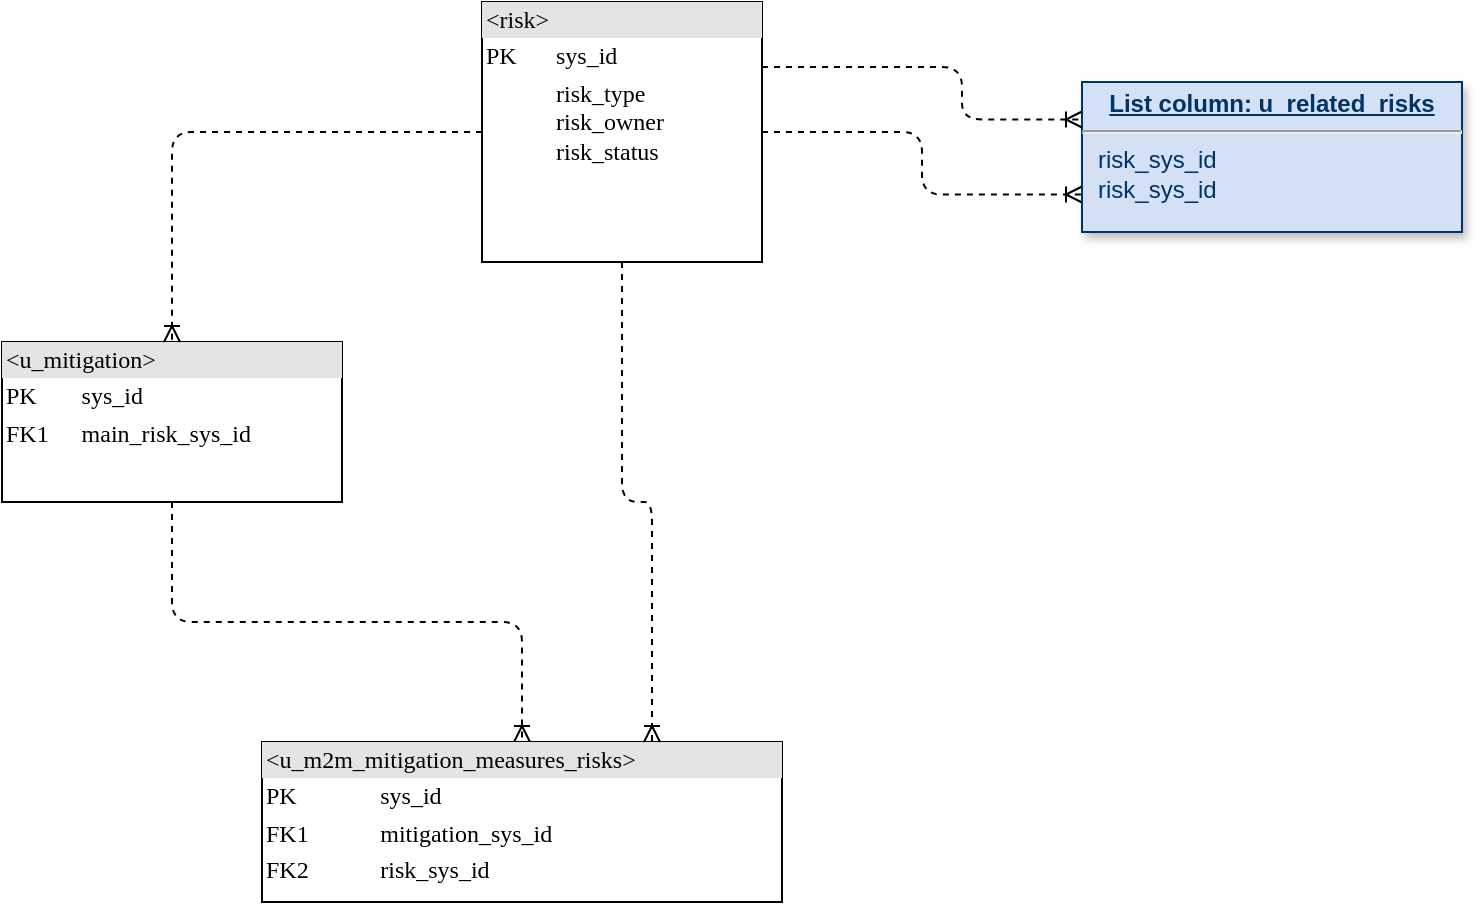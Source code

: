 <mxfile version="20.5.1" type="github" pages="3">
  <diagram name="SNow" id="efa7a0a1-bf9b-a30e-e6df-94a7791c09e9">
    <mxGraphModel dx="1173" dy="776" grid="1" gridSize="10" guides="1" tooltips="1" connect="1" arrows="1" fold="1" page="1" pageScale="1" pageWidth="826" pageHeight="1169" background="none" math="0" shadow="0">
      <root>
        <mxCell id="0" />
        <mxCell id="1" parent="0" />
        <mxCell id="3Yb2Iv3PGfbpeWoyt5KL-117" style="edgeStyle=orthogonalEdgeStyle;html=1;dashed=1;labelBackgroundColor=none;startArrow=none;endArrow=ERoneToMany;fontFamily=Verdana;fontSize=12;align=left;startFill=0;" edge="1" parent="1" source="3Yb2Iv3PGfbpeWoyt5KL-136" target="3Yb2Iv3PGfbpeWoyt5KL-137">
          <mxGeometry relative="1" as="geometry" />
        </mxCell>
        <mxCell id="3Yb2Iv3PGfbpeWoyt5KL-135" value="&lt;div style=&quot;box-sizing: border-box ; width: 100% ; background: #e4e4e4 ; padding: 2px&quot;&gt;&amp;lt;risk&amp;gt;&lt;/div&gt;&lt;table style=&quot;width: 100% ; font-size: 1em&quot; cellpadding=&quot;2&quot; cellspacing=&quot;0&quot;&gt;&lt;tbody&gt;&lt;tr&gt;&lt;td&gt;PK&lt;/td&gt;&lt;td&gt;sys_id&lt;/td&gt;&lt;/tr&gt;&lt;tr&gt;&lt;td&gt;&lt;br&gt;&lt;/td&gt;&lt;td&gt;risk_type&lt;br&gt;risk_owner&lt;br&gt;risk_status&lt;/td&gt;&lt;/tr&gt;&lt;tr&gt;&lt;td&gt;&lt;/td&gt;&lt;td&gt;&lt;br&gt;&lt;/td&gt;&lt;/tr&gt;&lt;tr&gt;&lt;td&gt;&lt;br&gt;&lt;/td&gt;&lt;td&gt;&lt;/td&gt;&lt;/tr&gt;&lt;/tbody&gt;&lt;/table&gt;" style="verticalAlign=top;align=left;overflow=fill;html=1;rounded=0;shadow=0;comic=0;labelBackgroundColor=none;strokeWidth=1;fontFamily=Verdana;fontSize=12" vertex="1" parent="1">
          <mxGeometry x="260" y="100" width="140" height="130" as="geometry" />
        </mxCell>
        <mxCell id="3Yb2Iv3PGfbpeWoyt5KL-136" value="&lt;div style=&quot;box-sizing: border-box ; width: 100% ; background: #e4e4e4 ; padding: 2px&quot;&gt;&amp;lt;u_mitigation&amp;gt;&lt;/div&gt;&lt;table style=&quot;width: 100% ; font-size: 1em&quot; cellpadding=&quot;2&quot; cellspacing=&quot;0&quot;&gt;&lt;tbody&gt;&lt;tr&gt;&lt;td&gt;PK&lt;/td&gt;&lt;td&gt;sys_id&lt;/td&gt;&lt;/tr&gt;&lt;tr&gt;&lt;td&gt;FK1&lt;/td&gt;&lt;td&gt;main_risk_sys_id&lt;br&gt;&lt;/td&gt;&lt;/tr&gt;&lt;tr&gt;&lt;td&gt;&lt;br&gt;&lt;/td&gt;&lt;td&gt;&lt;br&gt;&lt;/td&gt;&lt;/tr&gt;&lt;/tbody&gt;&lt;/table&gt;" style="verticalAlign=top;align=left;overflow=fill;html=1;rounded=0;shadow=0;comic=0;labelBackgroundColor=none;strokeWidth=1;fontFamily=Verdana;fontSize=12" vertex="1" parent="1">
          <mxGeometry x="20" y="270" width="170" height="80" as="geometry" />
        </mxCell>
        <mxCell id="3Yb2Iv3PGfbpeWoyt5KL-137" value="&lt;div style=&quot;box-sizing: border-box ; width: 100% ; background: #e4e4e4 ; padding: 2px&quot;&gt;&amp;lt;u_m2m_mitigation_measures_risks&amp;gt;&lt;/div&gt;&lt;table style=&quot;width: 100% ; font-size: 1em&quot; cellpadding=&quot;2&quot; cellspacing=&quot;0&quot;&gt;&lt;tbody&gt;&lt;tr&gt;&lt;td&gt;PK&lt;/td&gt;&lt;td&gt;sys_id&lt;/td&gt;&lt;/tr&gt;&lt;tr&gt;&lt;td&gt;FK1&lt;/td&gt;&lt;td&gt;mitigation_sys_id&lt;/td&gt;&lt;/tr&gt;&lt;tr&gt;&lt;td&gt;FK2&lt;/td&gt;&lt;td&gt;risk_sys_id&lt;br&gt;&lt;/td&gt;&lt;/tr&gt;&lt;/tbody&gt;&lt;/table&gt;" style="verticalAlign=top;align=left;overflow=fill;html=1;rounded=0;shadow=0;comic=0;labelBackgroundColor=none;strokeWidth=1;fontFamily=Verdana;fontSize=12" vertex="1" parent="1">
          <mxGeometry x="150" y="470" width="260" height="80" as="geometry" />
        </mxCell>
        <mxCell id="3Yb2Iv3PGfbpeWoyt5KL-139" style="edgeStyle=orthogonalEdgeStyle;html=1;dashed=1;labelBackgroundColor=none;startArrow=none;endArrow=ERoneToMany;fontFamily=Verdana;fontSize=12;align=left;startFill=0;entryX=0.75;entryY=0;entryDx=0;entryDy=0;" edge="1" parent="1" source="3Yb2Iv3PGfbpeWoyt5KL-135" target="3Yb2Iv3PGfbpeWoyt5KL-137">
          <mxGeometry relative="1" as="geometry">
            <mxPoint x="250" y="425" as="sourcePoint" />
            <mxPoint x="190" y="510" as="targetPoint" />
          </mxGeometry>
        </mxCell>
        <mxCell id="3Yb2Iv3PGfbpeWoyt5KL-141" style="edgeStyle=orthogonalEdgeStyle;html=1;dashed=1;labelBackgroundColor=none;startArrow=none;endArrow=ERoneToMany;fontFamily=Verdana;fontSize=12;align=left;startFill=0;exitX=0;exitY=0.5;exitDx=0;exitDy=0;" edge="1" parent="1" source="3Yb2Iv3PGfbpeWoyt5KL-135" target="3Yb2Iv3PGfbpeWoyt5KL-136">
          <mxGeometry relative="1" as="geometry">
            <mxPoint x="410" y="240" as="sourcePoint" />
            <mxPoint x="320" y="550" as="targetPoint" />
          </mxGeometry>
        </mxCell>
        <mxCell id="3Yb2Iv3PGfbpeWoyt5KL-142" value="&lt;p style=&quot;margin: 0px; margin-top: 4px; text-align: center; text-decoration: underline;&quot;&gt;&lt;b&gt;List column: u_related_risks&lt;/b&gt;&lt;/p&gt;&lt;hr&gt;&lt;p style=&quot;margin: 0px; margin-left: 8px;&quot;&gt;risk_sys_id&lt;/p&gt;&lt;p style=&quot;margin: 0px; margin-left: 8px;&quot;&gt;risk_sys_id&lt;br&gt;&lt;/p&gt;" style="verticalAlign=top;align=left;overflow=fill;fontSize=12;fontFamily=Helvetica;html=1;strokeColor=#003366;shadow=1;fillColor=#D4E1F5;fontColor=#003366" vertex="1" parent="1">
          <mxGeometry x="560" y="140" width="190" height="75" as="geometry" />
        </mxCell>
        <mxCell id="3Yb2Iv3PGfbpeWoyt5KL-143" style="edgeStyle=orthogonalEdgeStyle;html=1;dashed=1;labelBackgroundColor=none;startArrow=none;endArrow=ERoneToMany;fontFamily=Verdana;fontSize=12;align=left;startFill=0;exitX=1;exitY=0.25;exitDx=0;exitDy=0;entryX=0;entryY=0.25;entryDx=0;entryDy=0;" edge="1" parent="1" source="3Yb2Iv3PGfbpeWoyt5KL-135" target="3Yb2Iv3PGfbpeWoyt5KL-142">
          <mxGeometry relative="1" as="geometry">
            <mxPoint x="320" y="175" as="sourcePoint" />
            <mxPoint x="622.5" y="290" as="targetPoint" />
            <Array as="points">
              <mxPoint x="500" y="133" />
              <mxPoint x="500" y="159" />
            </Array>
          </mxGeometry>
        </mxCell>
        <mxCell id="3Yb2Iv3PGfbpeWoyt5KL-144" style="edgeStyle=orthogonalEdgeStyle;html=1;dashed=1;labelBackgroundColor=none;startArrow=none;endArrow=ERoneToMany;fontFamily=Verdana;fontSize=12;align=left;startFill=0;exitX=1;exitY=0.5;exitDx=0;exitDy=0;entryX=0;entryY=0.75;entryDx=0;entryDy=0;" edge="1" parent="1" source="3Yb2Iv3PGfbpeWoyt5KL-135" target="3Yb2Iv3PGfbpeWoyt5KL-142">
          <mxGeometry relative="1" as="geometry">
            <mxPoint x="330" y="185" as="sourcePoint" />
            <mxPoint x="575" y="290" as="targetPoint" />
          </mxGeometry>
        </mxCell>
      </root>
    </mxGraphModel>
  </diagram>
  <diagram id="KavlXi4ZSvnT3J616Ega" name="Concept">
    <mxGraphModel dx="2285" dy="1164" grid="1" gridSize="10" guides="1" tooltips="1" connect="1" arrows="1" fold="1" page="1" pageScale="1" pageWidth="827" pageHeight="1169" math="0" shadow="0">
      <root>
        <mxCell id="0" />
        <mxCell id="1" parent="0" />
        <mxCell id="n6D70zbPtyzn7RD1LJbC-1" value="CRISAM" style="swimlane;" vertex="1" parent="1">
          <mxGeometry x="797" y="70" width="328" height="361" as="geometry" />
        </mxCell>
        <mxCell id="n6D70zbPtyzn7RD1LJbC-2" value="DB: Issue" style="html=1;outlineConnect=0;whiteSpace=wrap;fillColor=#dae8fc;shape=mxgraph.archimate3.businessObject;overflow=fill;strokeColor=#6c8ebf;" vertex="1" parent="n6D70zbPtyzn7RD1LJbC-1">
          <mxGeometry x="147" y="175" width="130" height="61" as="geometry" />
        </mxCell>
        <mxCell id="n6D70zbPtyzn7RD1LJbC-3" value="&lt;div&gt;Data &lt;br&gt;&lt;/div&gt;&lt;div&gt;Changes&lt;/div&gt;" style="html=1;outlineConnect=0;whiteSpace=wrap;fillColor=#dae8fc;shape=mxgraph.archimate3.event;direction=west;strokeColor=#6c8ebf;" vertex="1" parent="n6D70zbPtyzn7RD1LJbC-1">
          <mxGeometry x="213" y="64" width="98" height="45" as="geometry" />
        </mxCell>
        <mxCell id="n6D70zbPtyzn7RD1LJbC-4" value="ServiceNow" style="swimlane;" vertex="1" parent="1">
          <mxGeometry x="55" y="70" width="552" height="365" as="geometry" />
        </mxCell>
        <mxCell id="n6D70zbPtyzn7RD1LJbC-5" value="&lt;div&gt;DevOps Module API&lt;/div&gt;" style="html=1;outlineConnect=0;whiteSpace=wrap;fillColor=#d5e8d4;shape=mxgraph.archimate3.application;appType=interface;archiType=square;strokeColor=#82b366;verticalAlign=top;" vertex="1" parent="n6D70zbPtyzn7RD1LJbC-4">
          <mxGeometry x="26" y="56" width="413" height="96" as="geometry" />
        </mxCell>
        <mxCell id="n6D70zbPtyzn7RD1LJbC-6" value="&lt;div&gt;Data &lt;br&gt;&lt;/div&gt;&lt;div&gt;transformation&lt;/div&gt;" style="html=1;outlineConnect=0;whiteSpace=wrap;fillColor=#d5e8d4;shape=mxgraph.archimate3.application;appType=func;archiType=rounded;strokeColor=#82b366;verticalAlign=middle;align=center;" vertex="1" parent="n6D70zbPtyzn7RD1LJbC-4">
          <mxGeometry x="172" y="86" width="125" height="53" as="geometry" />
        </mxCell>
        <mxCell id="n6D70zbPtyzn7RD1LJbC-7" value="&lt;div&gt;Asyn Flow&lt;/div&gt;&lt;div&gt;registration&lt;br&gt;&lt;/div&gt;" style="html=1;outlineConnect=0;whiteSpace=wrap;fillColor=#d5e8d4;shape=mxgraph.archimate3.application;appType=func;archiType=rounded;strokeColor=#82b366;verticalAlign=middle;align=center;" vertex="1" parent="n6D70zbPtyzn7RD1LJbC-4">
          <mxGeometry x="38" y="86" width="125" height="53" as="geometry" />
        </mxCell>
        <mxCell id="n6D70zbPtyzn7RD1LJbC-8" value="Pre-Validation" style="html=1;outlineConnect=0;whiteSpace=wrap;fillColor=#d5e8d4;shape=mxgraph.archimate3.application;appType=func;archiType=rounded;strokeColor=#82b366;verticalAlign=middle;align=center;" vertex="1" parent="n6D70zbPtyzn7RD1LJbC-4">
          <mxGeometry x="306" y="86" width="125" height="53" as="geometry" />
        </mxCell>
        <mxCell id="n6D70zbPtyzn7RD1LJbC-9" value="&lt;span id=&quot;hs_cos_wrapper_post_body&quot; class=&quot;hs_cos_wrapper hs_cos_wrapper_meta_field hs_cos_wrapper_type_rich_text&quot;&gt;Process Automation&lt;/span&gt;" style="html=1;outlineConnect=0;whiteSpace=wrap;fillColor=#d5e8d4;shape=mxgraph.archimate3.application;appType=func;archiType=rounded;verticalAlign=top;strokeColor=#82b366;" vertex="1" parent="n6D70zbPtyzn7RD1LJbC-4">
          <mxGeometry x="94" y="191" width="186" height="123" as="geometry" />
        </mxCell>
        <mxCell id="n6D70zbPtyzn7RD1LJbC-10" value="DB: dmn_demand" style="html=1;outlineConnect=0;whiteSpace=wrap;fillColor=#d5e8d4;shape=mxgraph.archimate3.businessObject;overflow=fill;strokeColor=#82b366;" vertex="1" parent="n6D70zbPtyzn7RD1LJbC-4">
          <mxGeometry x="320" y="247.5" width="130" height="58" as="geometry" />
        </mxCell>
        <mxCell id="n6D70zbPtyzn7RD1LJbC-11" value="Jira" style="html=1;outlineConnect=0;whiteSpace=wrap;fillColor=#dae8fc;shape=mxgraph.archimate3.application;appType=comp;archiType=square;strokeColor=#6c8ebf;verticalAlign=top;" vertex="1" parent="1">
          <mxGeometry x="810" y="119" width="163" height="75" as="geometry" />
        </mxCell>
        <mxCell id="n6D70zbPtyzn7RD1LJbC-12" value="" style="edgeStyle=orthogonalEdgeStyle;html=1;endArrow=open;elbow=vertical;endFill=0;dashed=1;dashPattern=1 4;rounded=0;exitX=0.75;exitY=1;exitDx=0;exitDy=0;exitPerimeter=0;fillColor=#00b9f2;" edge="1" parent="1" source="n6D70zbPtyzn7RD1LJbC-11" target="n6D70zbPtyzn7RD1LJbC-2">
          <mxGeometry width="160" relative="1" as="geometry">
            <mxPoint x="727" y="234" as="sourcePoint" />
            <mxPoint x="772" y="291.5" as="targetPoint" />
          </mxGeometry>
        </mxCell>
        <mxCell id="n6D70zbPtyzn7RD1LJbC-13" value="" style="edgeStyle=none;rounded=0;orthogonalLoop=1;jettySize=auto;html=1;fillColor=#80b6a1;exitX=1;exitY=0.5;exitDx=0;exitDy=0;exitPerimeter=0;entryX=1;entryY=0.5;entryDx=0;entryDy=0;entryPerimeter=0;" edge="1" parent="1" source="n6D70zbPtyzn7RD1LJbC-3" target="n6D70zbPtyzn7RD1LJbC-11">
          <mxGeometry relative="1" as="geometry">
            <mxPoint x="857" y="7" as="sourcePoint" />
            <mxPoint x="707" y="7" as="targetPoint" />
          </mxGeometry>
        </mxCell>
        <mxCell id="n6D70zbPtyzn7RD1LJbC-14" value="&lt;font style=&quot;font-size: 14px&quot;&gt;&lt;b&gt;A&lt;/b&gt;&lt;/font&gt;" style="edgeLabel;html=1;align=center;verticalAlign=middle;resizable=0;points=[];fillColor=#80b6a1;" vertex="1" connectable="0" parent="n6D70zbPtyzn7RD1LJbC-13">
          <mxGeometry x="0.139" relative="1" as="geometry">
            <mxPoint y="1" as="offset" />
          </mxGeometry>
        </mxCell>
        <mxCell id="n6D70zbPtyzn7RD1LJbC-15" value="" style="edgeStyle=orthogonalEdgeStyle;html=1;endArrow=open;elbow=vertical;endFill=0;dashed=1;dashPattern=1 4;rounded=0;exitX=0.25;exitY=1;exitDx=0;exitDy=0;exitPerimeter=0;entryX=1;entryY=0.5;entryDx=0;entryDy=0;entryPerimeter=0;fillColor=#80b6a1;" edge="1" parent="1" source="n6D70zbPtyzn7RD1LJbC-11" target="n6D70zbPtyzn7RD1LJbC-17">
          <mxGeometry width="160" relative="1" as="geometry">
            <mxPoint x="415" y="-223.5" as="sourcePoint" />
            <mxPoint x="374" y="-166" as="targetPoint" />
          </mxGeometry>
        </mxCell>
        <mxCell id="n6D70zbPtyzn7RD1LJbC-16" value="" style="edgeStyle=orthogonalEdgeStyle;html=1;endArrow=open;elbow=vertical;endFill=0;dashed=1;dashPattern=1 4;rounded=0;fillColor=#80b6a1;entryX=0;entryY=0.5;entryDx=0;entryDy=0;entryPerimeter=0;exitX=1;exitY=0.75;exitDx=0;exitDy=0;exitPerimeter=0;" edge="1" parent="1" source="n6D70zbPtyzn7RD1LJbC-5" target="n6D70zbPtyzn7RD1LJbC-17">
          <mxGeometry width="160" relative="1" as="geometry">
            <mxPoint x="425" y="-213.5" as="sourcePoint" />
            <mxPoint x="384" y="-156" as="targetPoint" />
          </mxGeometry>
        </mxCell>
        <mxCell id="n6D70zbPtyzn7RD1LJbC-17" value="&lt;div style=&quot;font-size: 12px;&quot;&gt;XML: Webhook Message&lt;/div&gt;" style="html=1;outlineConnect=0;whiteSpace=wrap;fillColor=#f5f5f5;shape=mxgraph.archimate3.representation;fontSize=12;align=center;strokeColor=#666666;fontColor=#333333;" vertex="1" parent="1">
          <mxGeometry x="624" y="284.5" width="153" height="69.5" as="geometry" />
        </mxCell>
        <mxCell id="n6D70zbPtyzn7RD1LJbC-18" value="&lt;div&gt;&lt;b&gt;Asynchronous&lt;/b&gt;&lt;/div&gt;" style="text;html=1;align=center;verticalAlign=middle;resizable=0;points=[];autosize=1;strokeColor=none;fillColor=none;" vertex="1" parent="1">
          <mxGeometry x="654" y="134" width="102" height="26" as="geometry" />
        </mxCell>
        <mxCell id="n6D70zbPtyzn7RD1LJbC-19" value="Webhook" style="html=1;outlineConnect=0;whiteSpace=wrap;fillColor=#dae8fc;shape=mxgraph.archimate3.application;appType=comp;archiType=square;strokeColor=#6c8ebf;verticalAlign=middle;" vertex="1" parent="1">
          <mxGeometry x="816" y="146.5" width="148.5" height="41" as="geometry" />
        </mxCell>
        <mxCell id="n6D70zbPtyzn7RD1LJbC-20" value="Flow Designer" style="html=1;outlineConnect=0;whiteSpace=wrap;fillColor=#d5e8d4;shape=mxgraph.archimate3.application;appType=comp;archiType=square;strokeColor=#82b366;verticalAlign=top;" vertex="1" parent="1">
          <mxGeometry x="169" y="296" width="148" height="81" as="geometry" />
        </mxCell>
        <mxCell id="n6D70zbPtyzn7RD1LJbC-21" value="Flow Action" style="html=1;outlineConnect=0;whiteSpace=wrap;fillColor=#d5e8d4;shape=mxgraph.archimate3.application;appType=comp;archiType=square;strokeColor=#82b366;verticalAlign=middle;" vertex="1" parent="1">
          <mxGeometry x="188.5" y="323" width="101" height="47" as="geometry" />
        </mxCell>
        <mxCell id="n6D70zbPtyzn7RD1LJbC-22" value="&lt;b&gt;C&lt;/b&gt; (Asynchronous)" style="edgeStyle=orthogonalEdgeStyle;html=1;endArrow=block;dashed=1;elbow=vertical;endFill=1;dashPattern=6 4;rounded=0;exitX=0.25;exitY=1;exitDx=0;exitDy=0;exitPerimeter=0;entryX=0;entryY=0.5;entryDx=0;entryDy=0;entryPerimeter=0;" edge="1" parent="1" source="n6D70zbPtyzn7RD1LJbC-7" target="n6D70zbPtyzn7RD1LJbC-20">
          <mxGeometry x="-0.516" width="160" relative="1" as="geometry">
            <mxPoint x="168" y="314" as="sourcePoint" />
            <mxPoint x="175" y="297" as="targetPoint" />
            <Array as="points">
              <mxPoint x="124" y="243" />
              <mxPoint x="125" y="243" />
              <mxPoint x="125" y="336" />
            </Array>
            <mxPoint as="offset" />
          </mxGeometry>
        </mxCell>
        <mxCell id="n6D70zbPtyzn7RD1LJbC-23" value="" style="edgeStyle=elbowEdgeStyle;html=1;endArrow=block;dashed=1;elbow=vertical;endFill=1;dashPattern=6 4;rounded=0;fontSize=12;" edge="1" parent="1" source="n6D70zbPtyzn7RD1LJbC-19" target="n6D70zbPtyzn7RD1LJbC-5">
          <mxGeometry width="160" relative="1" as="geometry">
            <mxPoint x="493.0" y="184" as="sourcePoint" />
            <mxPoint x="590" y="178" as="targetPoint" />
            <Array as="points">
              <mxPoint x="646" y="178" />
              <mxPoint x="616" y="167" />
              <mxPoint x="668" y="173" />
              <mxPoint x="402" y="184" />
            </Array>
          </mxGeometry>
        </mxCell>
        <mxCell id="n6D70zbPtyzn7RD1LJbC-24" value="&lt;b&gt;B&lt;/b&gt;" style="edgeLabel;html=1;align=center;verticalAlign=middle;resizable=0;points=[];fontSize=12;" vertex="1" connectable="0" parent="n6D70zbPtyzn7RD1LJbC-23">
          <mxGeometry x="-0.015" relative="1" as="geometry">
            <mxPoint as="offset" />
          </mxGeometry>
        </mxCell>
        <mxCell id="n6D70zbPtyzn7RD1LJbC-25" value="" style="edgeStyle=orthogonalEdgeStyle;html=1;endArrow=open;elbow=vertical;endFill=0;dashed=1;dashPattern=1 4;rounded=0;fillColor=#80b6a1;entryX=0;entryY=0.5;entryDx=0;entryDy=0;entryPerimeter=0;exitX=1;exitY=0.5;exitDx=0;exitDy=0;exitPerimeter=0;" edge="1" parent="1" source="n6D70zbPtyzn7RD1LJbC-21" target="n6D70zbPtyzn7RD1LJbC-10">
          <mxGeometry width="160" relative="1" as="geometry">
            <mxPoint x="299.5" y="356.5" as="sourcePoint" />
            <mxPoint x="406" y="326" as="targetPoint" />
          </mxGeometry>
        </mxCell>
      </root>
    </mxGraphModel>
  </diagram>
  <diagram id="6SYv2I4dSF8v_rV5Lt9R" name="Page-3">
    <mxGraphModel dx="2285" dy="1164" grid="1" gridSize="10" guides="1" tooltips="1" connect="1" arrows="1" fold="1" page="1" pageScale="1" pageWidth="1169" pageHeight="827" math="0" shadow="0">
      <root>
        <mxCell id="0" />
        <mxCell id="1" parent="0" />
        <mxCell id="ySIDATTbwoHfAY3Om1h0-1" value="Risk (child)" style="html=1;outlineConnect=0;whiteSpace=wrap;fillColor=#dae8fc;shape=mxgraph.archimate3.businessObject;overflow=fill;strokeColor=#6c8ebf;" vertex="1" parent="1">
          <mxGeometry x="420" y="30" width="130" height="61" as="geometry" />
        </mxCell>
        <mxCell id="ySIDATTbwoHfAY3Om1h0-2" value="Risk/Audit (parent)" style="html=1;outlineConnect=0;whiteSpace=wrap;fillColor=#dae8fc;shape=mxgraph.archimate3.businessObject;overflow=fill;strokeColor=#6c8ebf;" vertex="1" parent="1">
          <mxGeometry x="40" y="30" width="130" height="61" as="geometry" />
        </mxCell>
        <mxCell id="ySIDATTbwoHfAY3Om1h0-3" value="Risk relationship" style="html=1;outlineConnect=0;whiteSpace=wrap;fillColor=#dae8fc;shape=mxgraph.archimate3.businessObject;overflow=fill;strokeColor=#6c8ebf;" vertex="1" parent="1">
          <mxGeometry x="230" y="101" width="130" height="61" as="geometry" />
        </mxCell>
        <mxCell id="ySIDATTbwoHfAY3Om1h0-4" value="" style="edgeStyle=entityRelationEdgeStyle;fontSize=12;html=1;endArrow=ERzeroToMany;endFill=1;rounded=0;" edge="1" parent="1" source="ySIDATTbwoHfAY3Om1h0-2" target="ySIDATTbwoHfAY3Om1h0-3">
          <mxGeometry width="100" height="100" relative="1" as="geometry">
            <mxPoint x="250" y="510" as="sourcePoint" />
            <mxPoint x="350" y="410" as="targetPoint" />
          </mxGeometry>
        </mxCell>
        <mxCell id="ySIDATTbwoHfAY3Om1h0-5" value="" style="edgeStyle=entityRelationEdgeStyle;fontSize=12;html=1;endArrow=ERzeroToMany;endFill=1;rounded=0;" edge="1" parent="1" source="ySIDATTbwoHfAY3Om1h0-1" target="ySIDATTbwoHfAY3Om1h0-3">
          <mxGeometry width="100" height="100" relative="1" as="geometry">
            <mxPoint x="180" y="70.5" as="sourcePoint" />
            <mxPoint x="240" y="141.5" as="targetPoint" />
          </mxGeometry>
        </mxCell>
        <mxCell id="ySIDATTbwoHfAY3Om1h0-7" value="Measure" style="html=1;outlineConnect=0;whiteSpace=wrap;fillColor=#dae8fc;shape=mxgraph.archimate3.businessObject;overflow=fill;strokeColor=#6c8ebf;" vertex="1" parent="1">
          <mxGeometry x="800" y="30" width="130" height="61" as="geometry" />
        </mxCell>
        <mxCell id="ySIDATTbwoHfAY3Om1h0-8" value="Assigned Measures" style="html=1;outlineConnect=0;whiteSpace=wrap;fillColor=#dae8fc;shape=mxgraph.archimate3.businessObject;overflow=fill;strokeColor=#6c8ebf;" vertex="1" parent="1">
          <mxGeometry x="610" y="101" width="130" height="61" as="geometry" />
        </mxCell>
        <mxCell id="ySIDATTbwoHfAY3Om1h0-9" value="" style="edgeStyle=entityRelationEdgeStyle;fontSize=12;html=1;endArrow=ERzeroToMany;endFill=1;rounded=0;" edge="1" parent="1" source="ySIDATTbwoHfAY3Om1h0-1" target="ySIDATTbwoHfAY3Om1h0-8">
          <mxGeometry width="100" height="100" relative="1" as="geometry">
            <mxPoint x="180" y="70.5" as="sourcePoint" />
            <mxPoint x="240" y="141.5" as="targetPoint" />
          </mxGeometry>
        </mxCell>
        <mxCell id="ySIDATTbwoHfAY3Om1h0-10" value="" style="edgeStyle=entityRelationEdgeStyle;fontSize=12;html=1;endArrow=ERzeroToMany;endFill=1;rounded=0;" edge="1" parent="1" source="ySIDATTbwoHfAY3Om1h0-7" target="ySIDATTbwoHfAY3Om1h0-8">
          <mxGeometry width="100" height="100" relative="1" as="geometry">
            <mxPoint x="560" y="70.5" as="sourcePoint" />
            <mxPoint x="575" y="151.5" as="targetPoint" />
          </mxGeometry>
        </mxCell>
      </root>
    </mxGraphModel>
  </diagram>
</mxfile>
